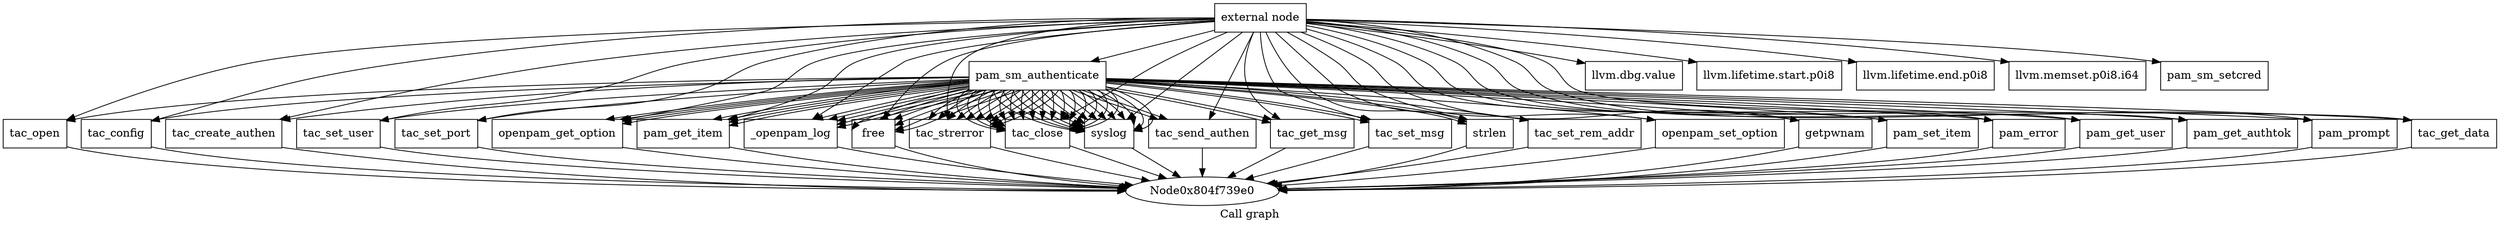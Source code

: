 digraph "Call graph" {
	label="Call graph";

	Node0x804f739b0 [shape=record,label="{external node}"];
	Node0x804f739b0 -> Node0x804f73a40;
	Node0x804f739b0 -> Node0x804f74400;
	Node0x804f739b0 -> Node0x804f73aa0;
	Node0x804f739b0 -> Node0x804f73b00;
	Node0x804f739b0 -> Node0x804f73b60;
	Node0x804f739b0 -> Node0x804f73bc0;
	Node0x804f739b0 -> Node0x804f73c20;
	Node0x804f739b0 -> Node0x804f73c80;
	Node0x804f739b0 -> Node0x804f73ce0;
	Node0x804f739b0 -> Node0x804f73d40;
	Node0x804f739b0 -> Node0x804f73e00;
	Node0x804f739b0 -> Node0x804f74460;
	Node0x804f739b0 -> Node0x804f73da0;
	Node0x804f739b0 -> Node0x804f73e60;
	Node0x804f739b0 -> Node0x804f73ec0;
	Node0x804f739b0 -> Node0x804f744c0;
	Node0x804f739b0 -> Node0x804f73f20;
	Node0x804f739b0 -> Node0x804f73f80;
	Node0x804f739b0 -> Node0x804f73fe0;
	Node0x804f739b0 -> Node0x804f74040;
	Node0x804f739b0 -> Node0x804f740a0;
	Node0x804f739b0 -> Node0x804f74100;
	Node0x804f739b0 -> Node0x804f74160;
	Node0x804f739b0 -> Node0x804f741c0;
	Node0x804f739b0 -> Node0x804f74220;
	Node0x804f739b0 -> Node0x804f74280;
	Node0x804f739b0 -> Node0x804f742e0;
	Node0x804f739b0 -> Node0x804f74340;
	Node0x804f739b0 -> Node0x804f74520;
	Node0x804f739b0 -> Node0x804f743a0;
	Node0x804f739b0 -> Node0x804f74580;
	Node0x804f73a40 [shape=record,label="{pam_sm_authenticate}"];
	Node0x804f73a40 -> Node0x804f73aa0;
	Node0x804f73a40 -> Node0x804f73aa0;
	Node0x804f73a40 -> Node0x804f73b00;
	Node0x804f73a40 -> Node0x804f73b60;
	Node0x804f73a40 -> Node0x804f73bc0;
	Node0x804f73a40 -> Node0x804f73c20;
	Node0x804f73a40 -> Node0x804f73b60;
	Node0x804f73a40 -> Node0x804f73c80;
	Node0x804f73a40 -> Node0x804f73ce0;
	Node0x804f73a40 -> Node0x804f73c20;
	Node0x804f73a40 -> Node0x804f73b60;
	Node0x804f73a40 -> Node0x804f73c80;
	Node0x804f73a40 -> Node0x804f73d40;
	Node0x804f73a40 -> Node0x804f73da0;
	Node0x804f73a40 -> Node0x804f73e00;
	Node0x804f73a40 -> Node0x804f73c20;
	Node0x804f73a40 -> Node0x804f73b60;
	Node0x804f73a40 -> Node0x804f73c80;
	Node0x804f73a40 -> Node0x804f73d40;
	Node0x804f73a40 -> Node0x804f73da0;
	Node0x804f73a40 -> Node0x804f73e60;
	Node0x804f73a40 -> Node0x804f73c20;
	Node0x804f73a40 -> Node0x804f73b60;
	Node0x804f73a40 -> Node0x804f73c80;
	Node0x804f73a40 -> Node0x804f73d40;
	Node0x804f73a40 -> Node0x804f73da0;
	Node0x804f73a40 -> Node0x804f73ec0;
	Node0x804f73a40 -> Node0x804f73c20;
	Node0x804f73a40 -> Node0x804f73b60;
	Node0x804f73a40 -> Node0x804f73c80;
	Node0x804f73a40 -> Node0x804f73f20;
	Node0x804f73a40 -> Node0x804f73c20;
	Node0x804f73a40 -> Node0x804f73b60;
	Node0x804f73a40 -> Node0x804f73c80;
	Node0x804f73a40 -> Node0x804f73f80;
	Node0x804f73a40 -> Node0x804f73c80;
	Node0x804f73a40 -> Node0x804f73d40;
	Node0x804f73a40 -> Node0x804f73da0;
	Node0x804f73a40 -> Node0x804f73fe0;
	Node0x804f73a40 -> Node0x804f74040;
	Node0x804f73a40 -> Node0x804f73d40;
	Node0x804f73a40 -> Node0x804f73c80;
	Node0x804f73a40 -> Node0x804f73aa0;
	Node0x804f73a40 -> Node0x804f740a0;
	Node0x804f73a40 -> Node0x804f74100;
	Node0x804f73a40 -> Node0x804f73c20;
	Node0x804f73a40 -> Node0x804f73b60;
	Node0x804f73a40 -> Node0x804f73c80;
	Node0x804f73a40 -> Node0x804f74160;
	Node0x804f73a40 -> Node0x804f741c0;
	Node0x804f73a40 -> Node0x804f74220;
	Node0x804f73a40 -> Node0x804f74160;
	Node0x804f73a40 -> Node0x804f73c80;
	Node0x804f73a40 -> Node0x804f74280;
	Node0x804f73a40 -> Node0x804f73c20;
	Node0x804f73a40 -> Node0x804f73b60;
	Node0x804f73a40 -> Node0x804f73c80;
	Node0x804f73a40 -> Node0x804f74100;
	Node0x804f73a40 -> Node0x804f73c20;
	Node0x804f73a40 -> Node0x804f73b60;
	Node0x804f73a40 -> Node0x804f73c80;
	Node0x804f73a40 -> Node0x804f73aa0;
	Node0x804f73a40 -> Node0x804f742e0;
	Node0x804f73a40 -> Node0x804f74160;
	Node0x804f73a40 -> Node0x804f73c80;
	Node0x804f73a40 -> Node0x804f74280;
	Node0x804f73a40 -> Node0x804f73c20;
	Node0x804f73a40 -> Node0x804f73b60;
	Node0x804f73a40 -> Node0x804f73c80;
	Node0x804f73a40 -> Node0x804f74340;
	Node0x804f73a40 -> Node0x804f74160;
	Node0x804f73a40 -> Node0x804f74340;
	Node0x804f73a40 -> Node0x804f74160;
	Node0x804f73a40 -> Node0x804f743a0;
	Node0x804f73a40 -> Node0x804f73b60;
	Node0x804f73a40 -> Node0x804f74160;
	Node0x804f73a40 -> Node0x804f73b60;
	Node0x804f73a40 -> Node0x804f73c80;
	Node0x804f73a40 -> Node0x804f73b60;
	Node0x804f73a40 -> Node0x804f73c80;
	Node0x804f73a40 -> Node0x804f73f20;
	Node0x804f74400 [shape=record,label="{llvm.dbg.value}"];
	Node0x804f73aa0 [shape=record,label="{openpam_get_option}"];
	Node0x804f73aa0 -> Node0x804f739e0;
	Node0x804f73b00 [shape=record,label="{tac_open}"];
	Node0x804f73b00 -> Node0x804f739e0;
	Node0x804f73b60 [shape=record,label="{syslog}"];
	Node0x804f73b60 -> Node0x804f739e0;
	Node0x804f73bc0 [shape=record,label="{tac_config}"];
	Node0x804f73bc0 -> Node0x804f739e0;
	Node0x804f73c20 [shape=record,label="{tac_strerror}"];
	Node0x804f73c20 -> Node0x804f739e0;
	Node0x804f73c80 [shape=record,label="{tac_close}"];
	Node0x804f73c80 -> Node0x804f739e0;
	Node0x804f73ce0 [shape=record,label="{tac_create_authen}"];
	Node0x804f73ce0 -> Node0x804f739e0;
	Node0x804f73d40 [shape=record,label="{_openpam_log}"];
	Node0x804f73d40 -> Node0x804f739e0;
	Node0x804f73e00 [shape=record,label="{tac_set_user}"];
	Node0x804f73e00 -> Node0x804f739e0;
	Node0x804f74460 [shape=record,label="{llvm.lifetime.start.p0i8}"];
	Node0x804f73da0 [shape=record,label="{pam_get_item}"];
	Node0x804f73da0 -> Node0x804f739e0;
	Node0x804f73e60 [shape=record,label="{tac_set_port}"];
	Node0x804f73e60 -> Node0x804f739e0;
	Node0x804f73ec0 [shape=record,label="{tac_set_rem_addr}"];
	Node0x804f73ec0 -> Node0x804f739e0;
	Node0x804f744c0 [shape=record,label="{llvm.lifetime.end.p0i8}"];
	Node0x804f73f20 [shape=record,label="{tac_send_authen}"];
	Node0x804f73f20 -> Node0x804f739e0;
	Node0x804f73f80 [shape=record,label="{openpam_set_option}"];
	Node0x804f73f80 -> Node0x804f739e0;
	Node0x804f73fe0 [shape=record,label="{getpwnam}"];
	Node0x804f73fe0 -> Node0x804f739e0;
	Node0x804f74040 [shape=record,label="{pam_set_item}"];
	Node0x804f74040 -> Node0x804f739e0;
	Node0x804f740a0 [shape=record,label="{pam_error}"];
	Node0x804f740a0 -> Node0x804f739e0;
	Node0x804f74100 [shape=record,label="{tac_get_msg}"];
	Node0x804f74100 -> Node0x804f739e0;
	Node0x804f74160 [shape=record,label="{free}"];
	Node0x804f74160 -> Node0x804f739e0;
	Node0x804f741c0 [shape=record,label="{pam_get_user}"];
	Node0x804f741c0 -> Node0x804f739e0;
	Node0x804f74220 [shape=record,label="{pam_get_authtok}"];
	Node0x804f74220 -> Node0x804f739e0;
	Node0x804f74280 [shape=record,label="{tac_set_msg}"];
	Node0x804f74280 -> Node0x804f739e0;
	Node0x804f742e0 [shape=record,label="{pam_prompt}"];
	Node0x804f742e0 -> Node0x804f739e0;
	Node0x804f74340 [shape=record,label="{strlen}"];
	Node0x804f74340 -> Node0x804f739e0;
	Node0x804f74520 [shape=record,label="{llvm.memset.p0i8.i64}"];
	Node0x804f743a0 [shape=record,label="{tac_get_data}"];
	Node0x804f743a0 -> Node0x804f739e0;
	Node0x804f74580 [shape=record,label="{pam_sm_setcred}"];
}
